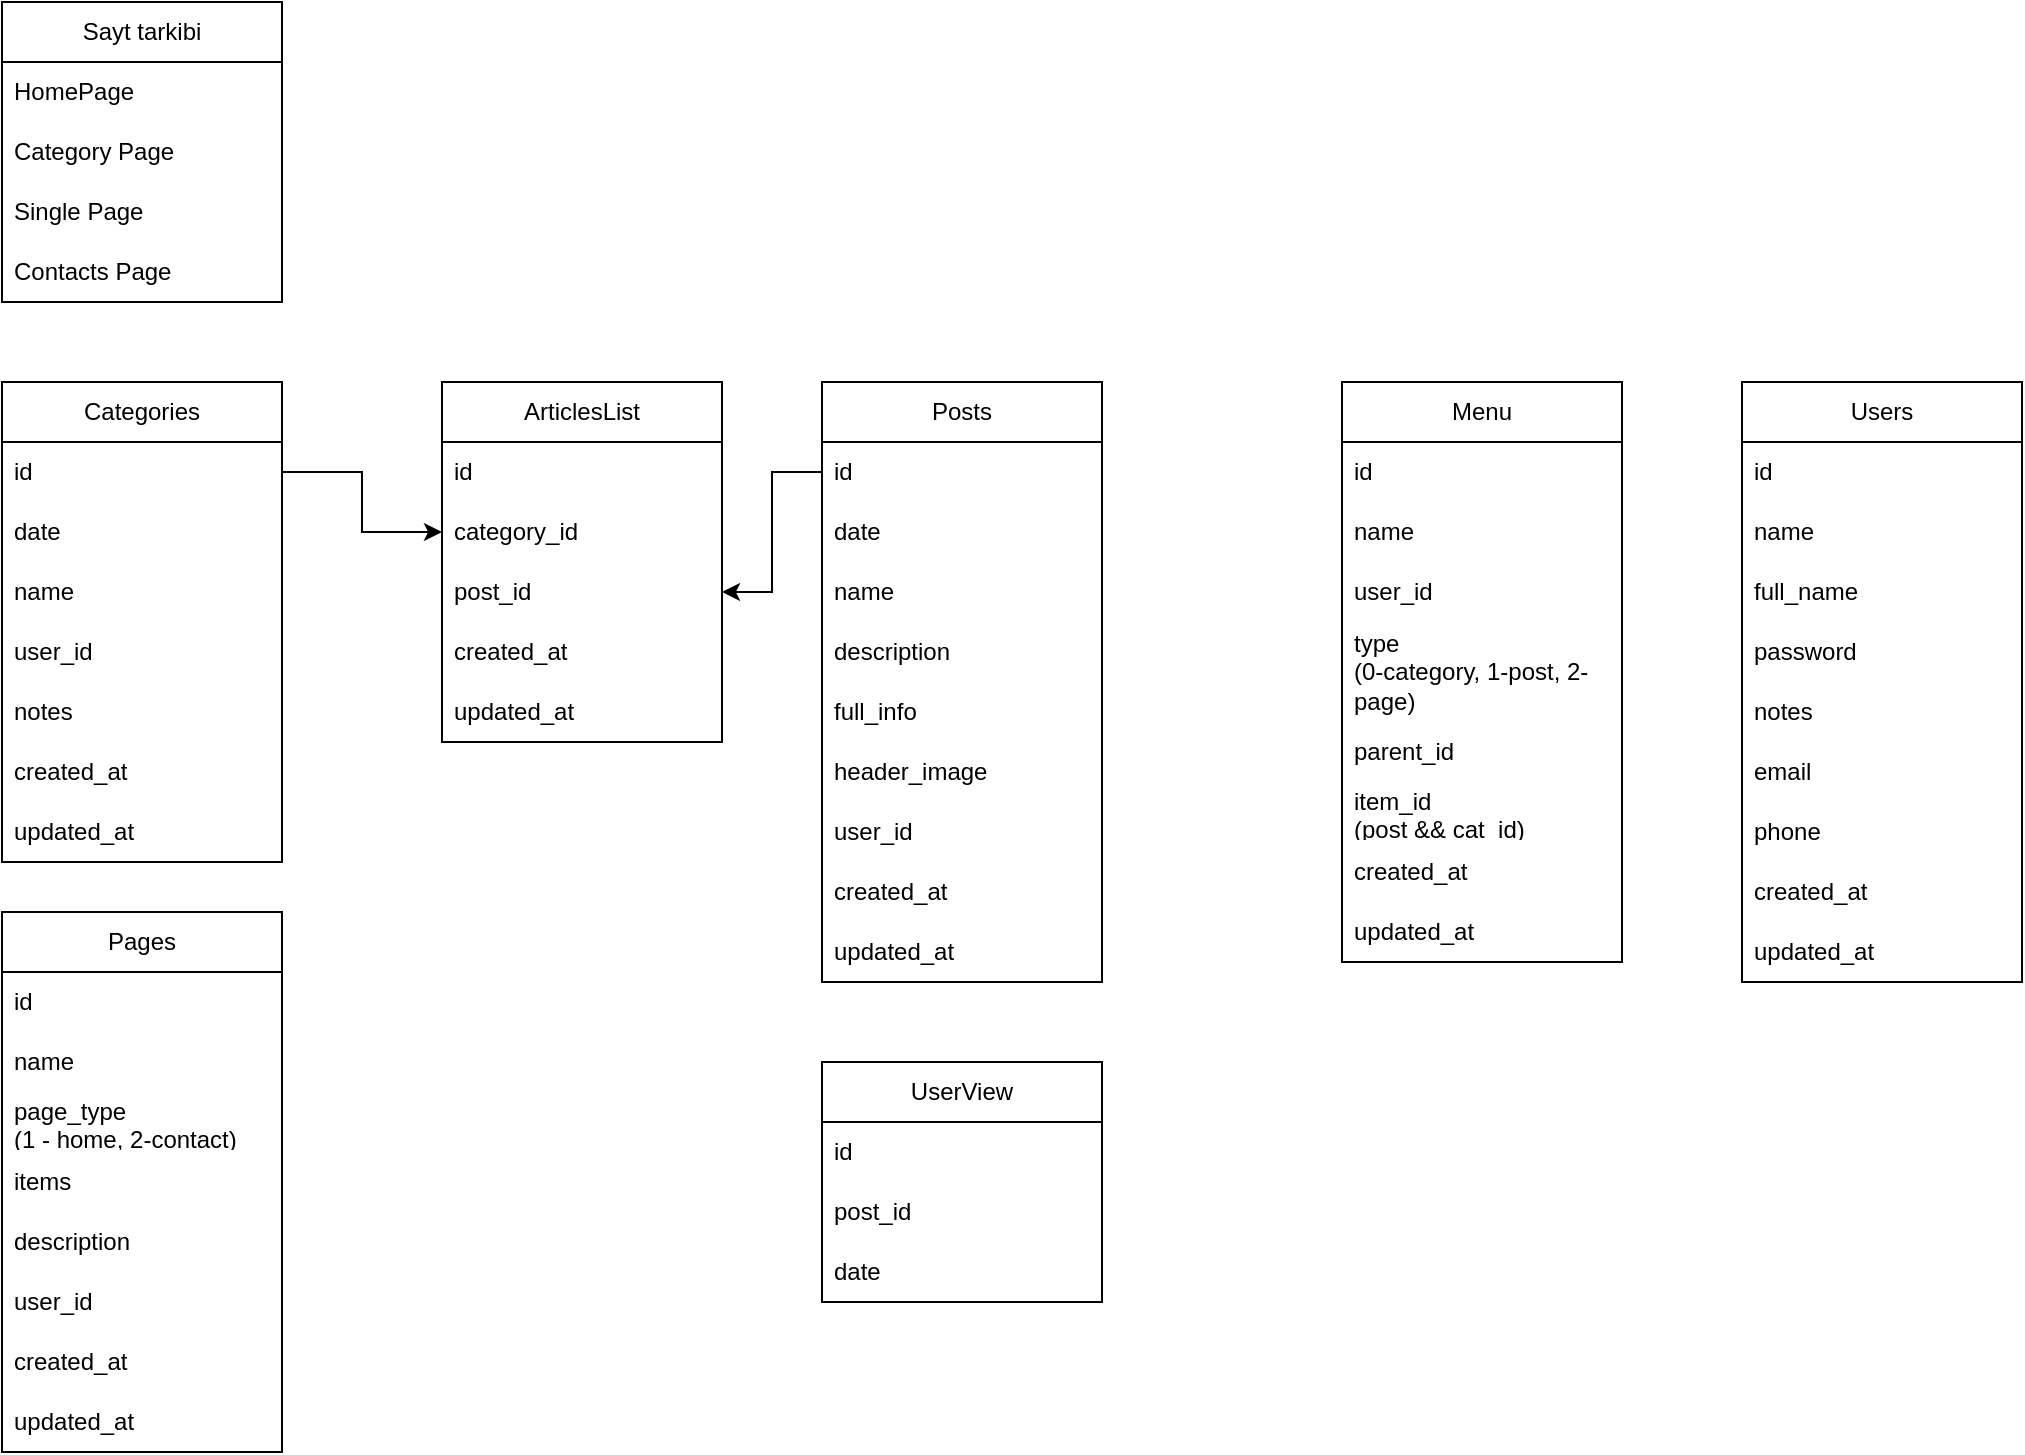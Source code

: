 <mxfile version="21.1.2" type="device" pages="2">
  <diagram id="MZwdyoXTcrV4dzkfaviH" name="Blog">
    <mxGraphModel dx="1418" dy="820" grid="1" gridSize="10" guides="1" tooltips="1" connect="1" arrows="1" fold="1" page="1" pageScale="1" pageWidth="1169" pageHeight="827" math="0" shadow="0">
      <root>
        <mxCell id="0" />
        <mxCell id="1" parent="0" />
        <mxCell id="hRQifesY74czM6I9dY2I-1" value="Sayt tarkibi" style="swimlane;fontStyle=0;childLayout=stackLayout;horizontal=1;startSize=30;horizontalStack=0;resizeParent=1;resizeParentMax=0;resizeLast=0;collapsible=1;marginBottom=0;whiteSpace=wrap;html=1;" parent="1" vertex="1">
          <mxGeometry x="60" y="70" width="140" height="150" as="geometry" />
        </mxCell>
        <mxCell id="hRQifesY74czM6I9dY2I-2" value="HomePage" style="text;strokeColor=none;fillColor=none;align=left;verticalAlign=middle;spacingLeft=4;spacingRight=4;overflow=hidden;points=[[0,0.5],[1,0.5]];portConstraint=eastwest;rotatable=0;whiteSpace=wrap;html=1;" parent="hRQifesY74czM6I9dY2I-1" vertex="1">
          <mxGeometry y="30" width="140" height="30" as="geometry" />
        </mxCell>
        <mxCell id="hRQifesY74czM6I9dY2I-3" value="Category Page" style="text;strokeColor=none;fillColor=none;align=left;verticalAlign=middle;spacingLeft=4;spacingRight=4;overflow=hidden;points=[[0,0.5],[1,0.5]];portConstraint=eastwest;rotatable=0;whiteSpace=wrap;html=1;" parent="hRQifesY74czM6I9dY2I-1" vertex="1">
          <mxGeometry y="60" width="140" height="30" as="geometry" />
        </mxCell>
        <mxCell id="hRQifesY74czM6I9dY2I-4" value="Single Page" style="text;strokeColor=none;fillColor=none;align=left;verticalAlign=middle;spacingLeft=4;spacingRight=4;overflow=hidden;points=[[0,0.5],[1,0.5]];portConstraint=eastwest;rotatable=0;whiteSpace=wrap;html=1;" parent="hRQifesY74czM6I9dY2I-1" vertex="1">
          <mxGeometry y="90" width="140" height="30" as="geometry" />
        </mxCell>
        <mxCell id="hRQifesY74czM6I9dY2I-5" value="Contacts Page" style="text;strokeColor=none;fillColor=none;align=left;verticalAlign=middle;spacingLeft=4;spacingRight=4;overflow=hidden;points=[[0,0.5],[1,0.5]];portConstraint=eastwest;rotatable=0;whiteSpace=wrap;html=1;" parent="hRQifesY74czM6I9dY2I-1" vertex="1">
          <mxGeometry y="120" width="140" height="30" as="geometry" />
        </mxCell>
        <mxCell id="hRQifesY74czM6I9dY2I-7" value="Posts" style="swimlane;fontStyle=0;childLayout=stackLayout;horizontal=1;startSize=30;horizontalStack=0;resizeParent=1;resizeParentMax=0;resizeLast=0;collapsible=1;marginBottom=0;whiteSpace=wrap;html=1;" parent="1" vertex="1">
          <mxGeometry x="470" y="260" width="140" height="300" as="geometry" />
        </mxCell>
        <mxCell id="hRQifesY74czM6I9dY2I-8" value="id" style="text;strokeColor=none;fillColor=none;align=left;verticalAlign=middle;spacingLeft=4;spacingRight=4;overflow=hidden;points=[[0,0.5],[1,0.5]];portConstraint=eastwest;rotatable=0;whiteSpace=wrap;html=1;" parent="hRQifesY74czM6I9dY2I-7" vertex="1">
          <mxGeometry y="30" width="140" height="30" as="geometry" />
        </mxCell>
        <mxCell id="hRQifesY74czM6I9dY2I-67" value="date" style="text;strokeColor=none;fillColor=none;align=left;verticalAlign=middle;spacingLeft=4;spacingRight=4;overflow=hidden;points=[[0,0.5],[1,0.5]];portConstraint=eastwest;rotatable=0;whiteSpace=wrap;html=1;" parent="hRQifesY74czM6I9dY2I-7" vertex="1">
          <mxGeometry y="60" width="140" height="30" as="geometry" />
        </mxCell>
        <mxCell id="hRQifesY74czM6I9dY2I-9" value="name" style="text;strokeColor=none;fillColor=none;align=left;verticalAlign=middle;spacingLeft=4;spacingRight=4;overflow=hidden;points=[[0,0.5],[1,0.5]];portConstraint=eastwest;rotatable=0;whiteSpace=wrap;html=1;" parent="hRQifesY74czM6I9dY2I-7" vertex="1">
          <mxGeometry y="90" width="140" height="30" as="geometry" />
        </mxCell>
        <mxCell id="hRQifesY74czM6I9dY2I-10" value="description" style="text;strokeColor=none;fillColor=none;align=left;verticalAlign=middle;spacingLeft=4;spacingRight=4;overflow=hidden;points=[[0,0.5],[1,0.5]];portConstraint=eastwest;rotatable=0;whiteSpace=wrap;html=1;" parent="hRQifesY74czM6I9dY2I-7" vertex="1">
          <mxGeometry y="120" width="140" height="30" as="geometry" />
        </mxCell>
        <mxCell id="hRQifesY74czM6I9dY2I-27" value="full_info" style="text;strokeColor=none;fillColor=none;align=left;verticalAlign=middle;spacingLeft=4;spacingRight=4;overflow=hidden;points=[[0,0.5],[1,0.5]];portConstraint=eastwest;rotatable=0;whiteSpace=wrap;html=1;" parent="hRQifesY74czM6I9dY2I-7" vertex="1">
          <mxGeometry y="150" width="140" height="30" as="geometry" />
        </mxCell>
        <mxCell id="hRQifesY74czM6I9dY2I-28" value="header_image" style="text;strokeColor=none;fillColor=none;align=left;verticalAlign=middle;spacingLeft=4;spacingRight=4;overflow=hidden;points=[[0,0.5],[1,0.5]];portConstraint=eastwest;rotatable=0;whiteSpace=wrap;html=1;" parent="hRQifesY74czM6I9dY2I-7" vertex="1">
          <mxGeometry y="180" width="140" height="30" as="geometry" />
        </mxCell>
        <mxCell id="hRQifesY74czM6I9dY2I-31" value="user_id" style="text;strokeColor=none;fillColor=none;align=left;verticalAlign=middle;spacingLeft=4;spacingRight=4;overflow=hidden;points=[[0,0.5],[1,0.5]];portConstraint=eastwest;rotatable=0;whiteSpace=wrap;html=1;" parent="hRQifesY74czM6I9dY2I-7" vertex="1">
          <mxGeometry y="210" width="140" height="30" as="geometry" />
        </mxCell>
        <mxCell id="hRQifesY74czM6I9dY2I-29" value="created_at" style="text;strokeColor=none;fillColor=none;align=left;verticalAlign=middle;spacingLeft=4;spacingRight=4;overflow=hidden;points=[[0,0.5],[1,0.5]];portConstraint=eastwest;rotatable=0;whiteSpace=wrap;html=1;" parent="hRQifesY74czM6I9dY2I-7" vertex="1">
          <mxGeometry y="240" width="140" height="30" as="geometry" />
        </mxCell>
        <mxCell id="hRQifesY74czM6I9dY2I-30" value="updated_at" style="text;strokeColor=none;fillColor=none;align=left;verticalAlign=middle;spacingLeft=4;spacingRight=4;overflow=hidden;points=[[0,0.5],[1,0.5]];portConstraint=eastwest;rotatable=0;whiteSpace=wrap;html=1;" parent="hRQifesY74czM6I9dY2I-7" vertex="1">
          <mxGeometry y="270" width="140" height="30" as="geometry" />
        </mxCell>
        <mxCell id="hRQifesY74czM6I9dY2I-11" value="Categories" style="swimlane;fontStyle=0;childLayout=stackLayout;horizontal=1;startSize=30;horizontalStack=0;resizeParent=1;resizeParentMax=0;resizeLast=0;collapsible=1;marginBottom=0;whiteSpace=wrap;html=1;" parent="1" vertex="1">
          <mxGeometry x="60" y="260" width="140" height="240" as="geometry" />
        </mxCell>
        <mxCell id="hRQifesY74czM6I9dY2I-12" value="id" style="text;strokeColor=none;fillColor=none;align=left;verticalAlign=middle;spacingLeft=4;spacingRight=4;overflow=hidden;points=[[0,0.5],[1,0.5]];portConstraint=eastwest;rotatable=0;whiteSpace=wrap;html=1;" parent="hRQifesY74czM6I9dY2I-11" vertex="1">
          <mxGeometry y="30" width="140" height="30" as="geometry" />
        </mxCell>
        <mxCell id="hRQifesY74czM6I9dY2I-13" value="date" style="text;strokeColor=none;fillColor=none;align=left;verticalAlign=middle;spacingLeft=4;spacingRight=4;overflow=hidden;points=[[0,0.5],[1,0.5]];portConstraint=eastwest;rotatable=0;whiteSpace=wrap;html=1;" parent="hRQifesY74czM6I9dY2I-11" vertex="1">
          <mxGeometry y="60" width="140" height="30" as="geometry" />
        </mxCell>
        <mxCell id="hRQifesY74czM6I9dY2I-25" value="name" style="text;strokeColor=none;fillColor=none;align=left;verticalAlign=middle;spacingLeft=4;spacingRight=4;overflow=hidden;points=[[0,0.5],[1,0.5]];portConstraint=eastwest;rotatable=0;whiteSpace=wrap;html=1;" parent="hRQifesY74czM6I9dY2I-11" vertex="1">
          <mxGeometry y="90" width="140" height="30" as="geometry" />
        </mxCell>
        <mxCell id="hRQifesY74czM6I9dY2I-32" value="user_id" style="text;strokeColor=none;fillColor=none;align=left;verticalAlign=middle;spacingLeft=4;spacingRight=4;overflow=hidden;points=[[0,0.5],[1,0.5]];portConstraint=eastwest;rotatable=0;whiteSpace=wrap;html=1;" parent="hRQifesY74czM6I9dY2I-11" vertex="1">
          <mxGeometry y="120" width="140" height="30" as="geometry" />
        </mxCell>
        <mxCell id="hRQifesY74czM6I9dY2I-26" value="notes" style="text;strokeColor=none;fillColor=none;align=left;verticalAlign=middle;spacingLeft=4;spacingRight=4;overflow=hidden;points=[[0,0.5],[1,0.5]];portConstraint=eastwest;rotatable=0;whiteSpace=wrap;html=1;" parent="hRQifesY74czM6I9dY2I-11" vertex="1">
          <mxGeometry y="150" width="140" height="30" as="geometry" />
        </mxCell>
        <mxCell id="hRQifesY74czM6I9dY2I-23" value="created_at" style="text;strokeColor=none;fillColor=none;align=left;verticalAlign=middle;spacingLeft=4;spacingRight=4;overflow=hidden;points=[[0,0.5],[1,0.5]];portConstraint=eastwest;rotatable=0;whiteSpace=wrap;html=1;" parent="hRQifesY74czM6I9dY2I-11" vertex="1">
          <mxGeometry y="180" width="140" height="30" as="geometry" />
        </mxCell>
        <mxCell id="hRQifesY74czM6I9dY2I-24" value="updated_at" style="text;strokeColor=none;fillColor=none;align=left;verticalAlign=middle;spacingLeft=4;spacingRight=4;overflow=hidden;points=[[0,0.5],[1,0.5]];portConstraint=eastwest;rotatable=0;whiteSpace=wrap;html=1;" parent="hRQifesY74czM6I9dY2I-11" vertex="1">
          <mxGeometry y="210" width="140" height="30" as="geometry" />
        </mxCell>
        <mxCell id="hRQifesY74czM6I9dY2I-15" value="Users" style="swimlane;fontStyle=0;childLayout=stackLayout;horizontal=1;startSize=30;horizontalStack=0;resizeParent=1;resizeParentMax=0;resizeLast=0;collapsible=1;marginBottom=0;whiteSpace=wrap;html=1;" parent="1" vertex="1">
          <mxGeometry x="930" y="260" width="140" height="300" as="geometry" />
        </mxCell>
        <mxCell id="hRQifesY74czM6I9dY2I-16" value="id" style="text;strokeColor=none;fillColor=none;align=left;verticalAlign=middle;spacingLeft=4;spacingRight=4;overflow=hidden;points=[[0,0.5],[1,0.5]];portConstraint=eastwest;rotatable=0;whiteSpace=wrap;html=1;" parent="hRQifesY74czM6I9dY2I-15" vertex="1">
          <mxGeometry y="30" width="140" height="30" as="geometry" />
        </mxCell>
        <mxCell id="hRQifesY74czM6I9dY2I-17" value="name" style="text;strokeColor=none;fillColor=none;align=left;verticalAlign=middle;spacingLeft=4;spacingRight=4;overflow=hidden;points=[[0,0.5],[1,0.5]];portConstraint=eastwest;rotatable=0;whiteSpace=wrap;html=1;" parent="hRQifesY74czM6I9dY2I-15" vertex="1">
          <mxGeometry y="60" width="140" height="30" as="geometry" />
        </mxCell>
        <mxCell id="hRQifesY74czM6I9dY2I-18" value="full_name" style="text;strokeColor=none;fillColor=none;align=left;verticalAlign=middle;spacingLeft=4;spacingRight=4;overflow=hidden;points=[[0,0.5],[1,0.5]];portConstraint=eastwest;rotatable=0;whiteSpace=wrap;html=1;" parent="hRQifesY74czM6I9dY2I-15" vertex="1">
          <mxGeometry y="90" width="140" height="30" as="geometry" />
        </mxCell>
        <mxCell id="hRQifesY74czM6I9dY2I-47" value="password" style="text;strokeColor=none;fillColor=none;align=left;verticalAlign=middle;spacingLeft=4;spacingRight=4;overflow=hidden;points=[[0,0.5],[1,0.5]];portConstraint=eastwest;rotatable=0;whiteSpace=wrap;html=1;" parent="hRQifesY74czM6I9dY2I-15" vertex="1">
          <mxGeometry y="120" width="140" height="30" as="geometry" />
        </mxCell>
        <mxCell id="hRQifesY74czM6I9dY2I-48" value="notes" style="text;strokeColor=none;fillColor=none;align=left;verticalAlign=middle;spacingLeft=4;spacingRight=4;overflow=hidden;points=[[0,0.5],[1,0.5]];portConstraint=eastwest;rotatable=0;whiteSpace=wrap;html=1;" parent="hRQifesY74czM6I9dY2I-15" vertex="1">
          <mxGeometry y="150" width="140" height="30" as="geometry" />
        </mxCell>
        <mxCell id="hRQifesY74czM6I9dY2I-49" value="email" style="text;strokeColor=none;fillColor=none;align=left;verticalAlign=middle;spacingLeft=4;spacingRight=4;overflow=hidden;points=[[0,0.5],[1,0.5]];portConstraint=eastwest;rotatable=0;whiteSpace=wrap;html=1;" parent="hRQifesY74czM6I9dY2I-15" vertex="1">
          <mxGeometry y="180" width="140" height="30" as="geometry" />
        </mxCell>
        <mxCell id="hRQifesY74czM6I9dY2I-50" value="phone" style="text;strokeColor=none;fillColor=none;align=left;verticalAlign=middle;spacingLeft=4;spacingRight=4;overflow=hidden;points=[[0,0.5],[1,0.5]];portConstraint=eastwest;rotatable=0;whiteSpace=wrap;html=1;" parent="hRQifesY74czM6I9dY2I-15" vertex="1">
          <mxGeometry y="210" width="140" height="30" as="geometry" />
        </mxCell>
        <mxCell id="hRQifesY74czM6I9dY2I-51" value="created_at" style="text;strokeColor=none;fillColor=none;align=left;verticalAlign=middle;spacingLeft=4;spacingRight=4;overflow=hidden;points=[[0,0.5],[1,0.5]];portConstraint=eastwest;rotatable=0;whiteSpace=wrap;html=1;" parent="hRQifesY74czM6I9dY2I-15" vertex="1">
          <mxGeometry y="240" width="140" height="30" as="geometry" />
        </mxCell>
        <mxCell id="hRQifesY74czM6I9dY2I-52" value="updated_at" style="text;strokeColor=none;fillColor=none;align=left;verticalAlign=middle;spacingLeft=4;spacingRight=4;overflow=hidden;points=[[0,0.5],[1,0.5]];portConstraint=eastwest;rotatable=0;whiteSpace=wrap;html=1;" parent="hRQifesY74czM6I9dY2I-15" vertex="1">
          <mxGeometry y="270" width="140" height="30" as="geometry" />
        </mxCell>
        <mxCell id="hRQifesY74czM6I9dY2I-19" value="Pages" style="swimlane;fontStyle=0;childLayout=stackLayout;horizontal=1;startSize=30;horizontalStack=0;resizeParent=1;resizeParentMax=0;resizeLast=0;collapsible=1;marginBottom=0;whiteSpace=wrap;html=1;" parent="1" vertex="1">
          <mxGeometry x="60" y="525" width="140" height="270" as="geometry" />
        </mxCell>
        <mxCell id="hRQifesY74czM6I9dY2I-20" value="id" style="text;strokeColor=none;fillColor=none;align=left;verticalAlign=middle;spacingLeft=4;spacingRight=4;overflow=hidden;points=[[0,0.5],[1,0.5]];portConstraint=eastwest;rotatable=0;whiteSpace=wrap;html=1;" parent="hRQifesY74czM6I9dY2I-19" vertex="1">
          <mxGeometry y="30" width="140" height="30" as="geometry" />
        </mxCell>
        <mxCell id="hRQifesY74czM6I9dY2I-21" value="name" style="text;strokeColor=none;fillColor=none;align=left;verticalAlign=middle;spacingLeft=4;spacingRight=4;overflow=hidden;points=[[0,0.5],[1,0.5]];portConstraint=eastwest;rotatable=0;whiteSpace=wrap;html=1;" parent="hRQifesY74czM6I9dY2I-19" vertex="1">
          <mxGeometry y="60" width="140" height="30" as="geometry" />
        </mxCell>
        <mxCell id="hRQifesY74czM6I9dY2I-44" value="page_type &lt;br&gt;(1 - home, 2-contact)" style="text;strokeColor=none;fillColor=none;align=left;verticalAlign=middle;spacingLeft=4;spacingRight=4;overflow=hidden;points=[[0,0.5],[1,0.5]];portConstraint=eastwest;rotatable=0;whiteSpace=wrap;html=1;" parent="hRQifesY74czM6I9dY2I-19" vertex="1">
          <mxGeometry y="90" width="140" height="30" as="geometry" />
        </mxCell>
        <mxCell id="hRQifesY74czM6I9dY2I-46" value="items" style="text;strokeColor=none;fillColor=none;align=left;verticalAlign=middle;spacingLeft=4;spacingRight=4;overflow=hidden;points=[[0,0.5],[1,0.5]];portConstraint=eastwest;rotatable=0;whiteSpace=wrap;html=1;" parent="hRQifesY74czM6I9dY2I-19" vertex="1">
          <mxGeometry y="120" width="140" height="30" as="geometry" />
        </mxCell>
        <mxCell id="hRQifesY74czM6I9dY2I-45" value="description" style="text;strokeColor=none;fillColor=none;align=left;verticalAlign=middle;spacingLeft=4;spacingRight=4;overflow=hidden;points=[[0,0.5],[1,0.5]];portConstraint=eastwest;rotatable=0;whiteSpace=wrap;html=1;" parent="hRQifesY74czM6I9dY2I-19" vertex="1">
          <mxGeometry y="150" width="140" height="30" as="geometry" />
        </mxCell>
        <mxCell id="hRQifesY74czM6I9dY2I-22" value="user_id" style="text;strokeColor=none;fillColor=none;align=left;verticalAlign=middle;spacingLeft=4;spacingRight=4;overflow=hidden;points=[[0,0.5],[1,0.5]];portConstraint=eastwest;rotatable=0;whiteSpace=wrap;html=1;" parent="hRQifesY74czM6I9dY2I-19" vertex="1">
          <mxGeometry y="180" width="140" height="30" as="geometry" />
        </mxCell>
        <mxCell id="hRQifesY74czM6I9dY2I-42" value="created_at" style="text;strokeColor=none;fillColor=none;align=left;verticalAlign=middle;spacingLeft=4;spacingRight=4;overflow=hidden;points=[[0,0.5],[1,0.5]];portConstraint=eastwest;rotatable=0;whiteSpace=wrap;html=1;" parent="hRQifesY74czM6I9dY2I-19" vertex="1">
          <mxGeometry y="210" width="140" height="30" as="geometry" />
        </mxCell>
        <mxCell id="hRQifesY74czM6I9dY2I-43" value="updated_at" style="text;strokeColor=none;fillColor=none;align=left;verticalAlign=middle;spacingLeft=4;spacingRight=4;overflow=hidden;points=[[0,0.5],[1,0.5]];portConstraint=eastwest;rotatable=0;whiteSpace=wrap;html=1;" parent="hRQifesY74czM6I9dY2I-19" vertex="1">
          <mxGeometry y="240" width="140" height="30" as="geometry" />
        </mxCell>
        <mxCell id="hRQifesY74czM6I9dY2I-33" value="ArticlesList" style="swimlane;fontStyle=0;childLayout=stackLayout;horizontal=1;startSize=30;horizontalStack=0;resizeParent=1;resizeParentMax=0;resizeLast=0;collapsible=1;marginBottom=0;whiteSpace=wrap;html=1;" parent="1" vertex="1">
          <mxGeometry x="280" y="260" width="140" height="180" as="geometry" />
        </mxCell>
        <mxCell id="hRQifesY74czM6I9dY2I-34" value="id" style="text;strokeColor=none;fillColor=none;align=left;verticalAlign=middle;spacingLeft=4;spacingRight=4;overflow=hidden;points=[[0,0.5],[1,0.5]];portConstraint=eastwest;rotatable=0;whiteSpace=wrap;html=1;" parent="hRQifesY74czM6I9dY2I-33" vertex="1">
          <mxGeometry y="30" width="140" height="30" as="geometry" />
        </mxCell>
        <mxCell id="hRQifesY74czM6I9dY2I-35" value="category_id" style="text;strokeColor=none;fillColor=none;align=left;verticalAlign=middle;spacingLeft=4;spacingRight=4;overflow=hidden;points=[[0,0.5],[1,0.5]];portConstraint=eastwest;rotatable=0;whiteSpace=wrap;html=1;" parent="hRQifesY74czM6I9dY2I-33" vertex="1">
          <mxGeometry y="60" width="140" height="30" as="geometry" />
        </mxCell>
        <mxCell id="hRQifesY74czM6I9dY2I-36" value="post_id" style="text;strokeColor=none;fillColor=none;align=left;verticalAlign=middle;spacingLeft=4;spacingRight=4;overflow=hidden;points=[[0,0.5],[1,0.5]];portConstraint=eastwest;rotatable=0;whiteSpace=wrap;html=1;" parent="hRQifesY74czM6I9dY2I-33" vertex="1">
          <mxGeometry y="90" width="140" height="30" as="geometry" />
        </mxCell>
        <mxCell id="hRQifesY74czM6I9dY2I-38" value="created_at" style="text;strokeColor=none;fillColor=none;align=left;verticalAlign=middle;spacingLeft=4;spacingRight=4;overflow=hidden;points=[[0,0.5],[1,0.5]];portConstraint=eastwest;rotatable=0;whiteSpace=wrap;html=1;" parent="hRQifesY74czM6I9dY2I-33" vertex="1">
          <mxGeometry y="120" width="140" height="30" as="geometry" />
        </mxCell>
        <mxCell id="hRQifesY74czM6I9dY2I-39" value="updated_at" style="text;strokeColor=none;fillColor=none;align=left;verticalAlign=middle;spacingLeft=4;spacingRight=4;overflow=hidden;points=[[0,0.5],[1,0.5]];portConstraint=eastwest;rotatable=0;whiteSpace=wrap;html=1;" parent="hRQifesY74czM6I9dY2I-33" vertex="1">
          <mxGeometry y="150" width="140" height="30" as="geometry" />
        </mxCell>
        <mxCell id="hRQifesY74czM6I9dY2I-40" value="" style="edgeStyle=orthogonalEdgeStyle;rounded=0;orthogonalLoop=1;jettySize=auto;html=1;" parent="1" source="hRQifesY74czM6I9dY2I-12" target="hRQifesY74czM6I9dY2I-35" edge="1">
          <mxGeometry relative="1" as="geometry" />
        </mxCell>
        <mxCell id="hRQifesY74czM6I9dY2I-41" value="" style="edgeStyle=orthogonalEdgeStyle;rounded=0;orthogonalLoop=1;jettySize=auto;html=1;entryX=1;entryY=0.5;entryDx=0;entryDy=0;" parent="1" source="hRQifesY74czM6I9dY2I-8" target="hRQifesY74czM6I9dY2I-36" edge="1">
          <mxGeometry relative="1" as="geometry" />
        </mxCell>
        <mxCell id="hRQifesY74czM6I9dY2I-53" value="Menu" style="swimlane;fontStyle=0;childLayout=stackLayout;horizontal=1;startSize=30;horizontalStack=0;resizeParent=1;resizeParentMax=0;resizeLast=0;collapsible=1;marginBottom=0;whiteSpace=wrap;html=1;" parent="1" vertex="1">
          <mxGeometry x="730" y="260" width="140" height="290" as="geometry" />
        </mxCell>
        <mxCell id="hRQifesY74czM6I9dY2I-54" value="id" style="text;strokeColor=none;fillColor=none;align=left;verticalAlign=middle;spacingLeft=4;spacingRight=4;overflow=hidden;points=[[0,0.5],[1,0.5]];portConstraint=eastwest;rotatable=0;whiteSpace=wrap;html=1;" parent="hRQifesY74czM6I9dY2I-53" vertex="1">
          <mxGeometry y="30" width="140" height="30" as="geometry" />
        </mxCell>
        <mxCell id="hRQifesY74czM6I9dY2I-55" value="name" style="text;strokeColor=none;fillColor=none;align=left;verticalAlign=middle;spacingLeft=4;spacingRight=4;overflow=hidden;points=[[0,0.5],[1,0.5]];portConstraint=eastwest;rotatable=0;whiteSpace=wrap;html=1;" parent="hRQifesY74czM6I9dY2I-53" vertex="1">
          <mxGeometry y="60" width="140" height="30" as="geometry" />
        </mxCell>
        <mxCell id="hRQifesY74czM6I9dY2I-56" value="user_id" style="text;strokeColor=none;fillColor=none;align=left;verticalAlign=middle;spacingLeft=4;spacingRight=4;overflow=hidden;points=[[0,0.5],[1,0.5]];portConstraint=eastwest;rotatable=0;whiteSpace=wrap;html=1;" parent="hRQifesY74czM6I9dY2I-53" vertex="1">
          <mxGeometry y="90" width="140" height="30" as="geometry" />
        </mxCell>
        <mxCell id="hRQifesY74czM6I9dY2I-57" value="type&lt;br&gt;(0-category, 1-post, 2-page)" style="text;strokeColor=none;fillColor=none;align=left;verticalAlign=middle;spacingLeft=4;spacingRight=4;overflow=hidden;points=[[0,0.5],[1,0.5]];portConstraint=eastwest;rotatable=0;whiteSpace=wrap;html=1;" parent="hRQifesY74czM6I9dY2I-53" vertex="1">
          <mxGeometry y="120" width="140" height="50" as="geometry" />
        </mxCell>
        <mxCell id="hRQifesY74czM6I9dY2I-58" value="parent_id" style="text;strokeColor=none;fillColor=none;align=left;verticalAlign=middle;spacingLeft=4;spacingRight=4;overflow=hidden;points=[[0,0.5],[1,0.5]];portConstraint=eastwest;rotatable=0;whiteSpace=wrap;html=1;" parent="hRQifesY74czM6I9dY2I-53" vertex="1">
          <mxGeometry y="170" width="140" height="30" as="geometry" />
        </mxCell>
        <mxCell id="hRQifesY74czM6I9dY2I-61" value="item_id&lt;br&gt;(post &amp;amp;&amp;amp; cat_id)" style="text;strokeColor=none;fillColor=none;align=left;verticalAlign=middle;spacingLeft=4;spacingRight=4;overflow=hidden;points=[[0,0.5],[1,0.5]];portConstraint=eastwest;rotatable=0;whiteSpace=wrap;html=1;" parent="hRQifesY74czM6I9dY2I-53" vertex="1">
          <mxGeometry y="200" width="140" height="30" as="geometry" />
        </mxCell>
        <mxCell id="hRQifesY74czM6I9dY2I-60" value="created_at" style="text;strokeColor=none;fillColor=none;align=left;verticalAlign=middle;spacingLeft=4;spacingRight=4;overflow=hidden;points=[[0,0.5],[1,0.5]];portConstraint=eastwest;rotatable=0;whiteSpace=wrap;html=1;" parent="hRQifesY74czM6I9dY2I-53" vertex="1">
          <mxGeometry y="230" width="140" height="30" as="geometry" />
        </mxCell>
        <mxCell id="hRQifesY74czM6I9dY2I-59" value="updated_at" style="text;strokeColor=none;fillColor=none;align=left;verticalAlign=middle;spacingLeft=4;spacingRight=4;overflow=hidden;points=[[0,0.5],[1,0.5]];portConstraint=eastwest;rotatable=0;whiteSpace=wrap;html=1;" parent="hRQifesY74czM6I9dY2I-53" vertex="1">
          <mxGeometry y="260" width="140" height="30" as="geometry" />
        </mxCell>
        <mxCell id="hRQifesY74czM6I9dY2I-62" value="UserView" style="swimlane;fontStyle=0;childLayout=stackLayout;horizontal=1;startSize=30;horizontalStack=0;resizeParent=1;resizeParentMax=0;resizeLast=0;collapsible=1;marginBottom=0;whiteSpace=wrap;html=1;" parent="1" vertex="1">
          <mxGeometry x="470" y="600" width="140" height="120" as="geometry" />
        </mxCell>
        <mxCell id="hRQifesY74czM6I9dY2I-63" value="id" style="text;strokeColor=none;fillColor=none;align=left;verticalAlign=middle;spacingLeft=4;spacingRight=4;overflow=hidden;points=[[0,0.5],[1,0.5]];portConstraint=eastwest;rotatable=0;whiteSpace=wrap;html=1;" parent="hRQifesY74czM6I9dY2I-62" vertex="1">
          <mxGeometry y="30" width="140" height="30" as="geometry" />
        </mxCell>
        <mxCell id="hRQifesY74czM6I9dY2I-64" value="post_id" style="text;strokeColor=none;fillColor=none;align=left;verticalAlign=middle;spacingLeft=4;spacingRight=4;overflow=hidden;points=[[0,0.5],[1,0.5]];portConstraint=eastwest;rotatable=0;whiteSpace=wrap;html=1;" parent="hRQifesY74czM6I9dY2I-62" vertex="1">
          <mxGeometry y="60" width="140" height="30" as="geometry" />
        </mxCell>
        <mxCell id="hRQifesY74czM6I9dY2I-66" value="date" style="text;strokeColor=none;fillColor=none;align=left;verticalAlign=middle;spacingLeft=4;spacingRight=4;overflow=hidden;points=[[0,0.5],[1,0.5]];portConstraint=eastwest;rotatable=0;whiteSpace=wrap;html=1;" parent="hRQifesY74czM6I9dY2I-62" vertex="1">
          <mxGeometry y="90" width="140" height="30" as="geometry" />
        </mxCell>
      </root>
    </mxGraphModel>
  </diagram>
  <diagram id="5-TfiX0l5HURISofFS_e" name="UEcosystem">
    <mxGraphModel dx="1454" dy="886" grid="1" gridSize="10" guides="1" tooltips="1" connect="1" arrows="1" fold="1" page="1" pageScale="1" pageWidth="1169" pageHeight="827" math="0" shadow="0">
      <root>
        <mxCell id="0" />
        <mxCell id="1" parent="0" />
        <mxCell id="FMMD9Uyz8qjtZqT7kN0l-1" value="Sayt tarkibi" style="swimlane;fontStyle=0;childLayout=stackLayout;horizontal=1;startSize=30;horizontalStack=0;resizeParent=1;resizeParentMax=0;resizeLast=0;collapsible=1;marginBottom=0;whiteSpace=wrap;html=1;" parent="1" vertex="1">
          <mxGeometry x="50" y="30" width="140" height="360" as="geometry" />
        </mxCell>
        <mxCell id="FMMD9Uyz8qjtZqT7kN0l-2" value="HomePage" style="text;strokeColor=none;fillColor=none;align=left;verticalAlign=middle;spacingLeft=4;spacingRight=4;overflow=hidden;points=[[0,0.5],[1,0.5]];portConstraint=eastwest;rotatable=0;whiteSpace=wrap;html=1;" parent="FMMD9Uyz8qjtZqT7kN0l-1" vertex="1">
          <mxGeometry y="30" width="140" height="30" as="geometry" />
        </mxCell>
        <mxCell id="FMMD9Uyz8qjtZqT7kN0l-3" value="Category Page" style="text;strokeColor=none;fillColor=none;align=left;verticalAlign=middle;spacingLeft=4;spacingRight=4;overflow=hidden;points=[[0,0.5],[1,0.5]];portConstraint=eastwest;rotatable=0;whiteSpace=wrap;html=1;" parent="FMMD9Uyz8qjtZqT7kN0l-1" vertex="1">
          <mxGeometry y="60" width="140" height="30" as="geometry" />
        </mxCell>
        <mxCell id="FMMD9Uyz8qjtZqT7kN0l-4" value="Single Page" style="text;strokeColor=none;fillColor=none;align=left;verticalAlign=middle;spacingLeft=4;spacingRight=4;overflow=hidden;points=[[0,0.5],[1,0.5]];portConstraint=eastwest;rotatable=0;whiteSpace=wrap;html=1;" parent="FMMD9Uyz8qjtZqT7kN0l-1" vertex="1">
          <mxGeometry y="90" width="140" height="30" as="geometry" />
        </mxCell>
        <mxCell id="FMMD9Uyz8qjtZqT7kN0l-5" value="Vacancy List Page" style="text;strokeColor=none;fillColor=none;align=left;verticalAlign=middle;spacingLeft=4;spacingRight=4;overflow=hidden;points=[[0,0.5],[1,0.5]];portConstraint=eastwest;rotatable=0;whiteSpace=wrap;html=1;" parent="FMMD9Uyz8qjtZqT7kN0l-1" vertex="1">
          <mxGeometry y="120" width="140" height="30" as="geometry" />
        </mxCell>
        <mxCell id="FMMD9Uyz8qjtZqT7kN0l-64" value="Single Vacancy Page" style="text;strokeColor=none;fillColor=none;align=left;verticalAlign=middle;spacingLeft=4;spacingRight=4;overflow=hidden;points=[[0,0.5],[1,0.5]];portConstraint=eastwest;rotatable=0;whiteSpace=wrap;html=1;" parent="FMMD9Uyz8qjtZqT7kN0l-1" vertex="1">
          <mxGeometry y="150" width="140" height="30" as="geometry" />
        </mxCell>
        <mxCell id="FMMD9Uyz8qjtZqT7kN0l-65" value="Library Books page" style="text;strokeColor=none;fillColor=none;align=left;verticalAlign=middle;spacingLeft=4;spacingRight=4;overflow=hidden;points=[[0,0.5],[1,0.5]];portConstraint=eastwest;rotatable=0;whiteSpace=wrap;html=1;" parent="FMMD9Uyz8qjtZqT7kN0l-1" vertex="1">
          <mxGeometry y="180" width="140" height="30" as="geometry" />
        </mxCell>
        <mxCell id="FMMD9Uyz8qjtZqT7kN0l-67" value="Single Book page" style="text;strokeColor=none;fillColor=none;align=left;verticalAlign=middle;spacingLeft=4;spacingRight=4;overflow=hidden;points=[[0,0.5],[1,0.5]];portConstraint=eastwest;rotatable=0;whiteSpace=wrap;html=1;" parent="FMMD9Uyz8qjtZqT7kN0l-1" vertex="1">
          <mxGeometry y="210" width="140" height="30" as="geometry" />
        </mxCell>
        <mxCell id="FMMD9Uyz8qjtZqT7kN0l-68" value="Personals Page" style="text;strokeColor=none;fillColor=none;align=left;verticalAlign=middle;spacingLeft=4;spacingRight=4;overflow=hidden;points=[[0,0.5],[1,0.5]];portConstraint=eastwest;rotatable=0;whiteSpace=wrap;html=1;" parent="FMMD9Uyz8qjtZqT7kN0l-1" vertex="1">
          <mxGeometry y="240" width="140" height="30" as="geometry" />
        </mxCell>
        <mxCell id="FMMD9Uyz8qjtZqT7kN0l-69" value="Personals List Page" style="text;align=left;verticalAlign=middle;spacingLeft=4;spacingRight=4;overflow=hidden;points=[[0,0.5],[1,0.5]];portConstraint=eastwest;rotatable=0;whiteSpace=wrap;html=1;fillColor=#f8cecc;strokeColor=#b85450;" parent="FMMD9Uyz8qjtZqT7kN0l-1" vertex="1">
          <mxGeometry y="270" width="140" height="30" as="geometry" />
        </mxCell>
        <mxCell id="FMMD9Uyz8qjtZqT7kN0l-70" value="Department Page" style="text;align=left;verticalAlign=middle;spacingLeft=4;spacingRight=4;overflow=hidden;points=[[0,0.5],[1,0.5]];portConstraint=eastwest;rotatable=0;whiteSpace=wrap;html=1;fillColor=#f8cecc;strokeColor=#b85450;" parent="FMMD9Uyz8qjtZqT7kN0l-1" vertex="1">
          <mxGeometry y="300" width="140" height="30" as="geometry" />
        </mxCell>
        <mxCell id="DZR1dpTZWSpt8l7oyccc-1" value="Contacts Page" style="text;strokeColor=none;fillColor=none;align=left;verticalAlign=middle;spacingLeft=4;spacingRight=4;overflow=hidden;points=[[0,0.5],[1,0.5]];portConstraint=eastwest;rotatable=0;whiteSpace=wrap;html=1;" parent="FMMD9Uyz8qjtZqT7kN0l-1" vertex="1">
          <mxGeometry y="330" width="140" height="30" as="geometry" />
        </mxCell>
        <mxCell id="FMMD9Uyz8qjtZqT7kN0l-6" value="Posts" style="swimlane;fontStyle=0;childLayout=stackLayout;horizontal=1;startSize=30;horizontalStack=0;resizeParent=1;resizeParentMax=0;resizeLast=0;collapsible=1;marginBottom=0;whiteSpace=wrap;html=1;" parent="1" vertex="1">
          <mxGeometry x="230" y="30" width="140" height="300" as="geometry" />
        </mxCell>
        <mxCell id="FMMD9Uyz8qjtZqT7kN0l-7" value="id" style="text;strokeColor=none;fillColor=none;align=left;verticalAlign=middle;spacingLeft=4;spacingRight=4;overflow=hidden;points=[[0,0.5],[1,0.5]];portConstraint=eastwest;rotatable=0;whiteSpace=wrap;html=1;" parent="FMMD9Uyz8qjtZqT7kN0l-6" vertex="1">
          <mxGeometry y="30" width="140" height="30" as="geometry" />
        </mxCell>
        <mxCell id="FMMD9Uyz8qjtZqT7kN0l-8" value="date" style="text;strokeColor=none;fillColor=none;align=left;verticalAlign=middle;spacingLeft=4;spacingRight=4;overflow=hidden;points=[[0,0.5],[1,0.5]];portConstraint=eastwest;rotatable=0;whiteSpace=wrap;html=1;" parent="FMMD9Uyz8qjtZqT7kN0l-6" vertex="1">
          <mxGeometry y="60" width="140" height="30" as="geometry" />
        </mxCell>
        <mxCell id="FMMD9Uyz8qjtZqT7kN0l-9" value="name" style="text;strokeColor=none;fillColor=none;align=left;verticalAlign=middle;spacingLeft=4;spacingRight=4;overflow=hidden;points=[[0,0.5],[1,0.5]];portConstraint=eastwest;rotatable=0;whiteSpace=wrap;html=1;" parent="FMMD9Uyz8qjtZqT7kN0l-6" vertex="1">
          <mxGeometry y="90" width="140" height="30" as="geometry" />
        </mxCell>
        <mxCell id="FMMD9Uyz8qjtZqT7kN0l-10" value="description" style="text;strokeColor=none;fillColor=none;align=left;verticalAlign=middle;spacingLeft=4;spacingRight=4;overflow=hidden;points=[[0,0.5],[1,0.5]];portConstraint=eastwest;rotatable=0;whiteSpace=wrap;html=1;" parent="FMMD9Uyz8qjtZqT7kN0l-6" vertex="1">
          <mxGeometry y="120" width="140" height="30" as="geometry" />
        </mxCell>
        <mxCell id="FMMD9Uyz8qjtZqT7kN0l-11" value="full_info" style="text;strokeColor=none;fillColor=none;align=left;verticalAlign=middle;spacingLeft=4;spacingRight=4;overflow=hidden;points=[[0,0.5],[1,0.5]];portConstraint=eastwest;rotatable=0;whiteSpace=wrap;html=1;" parent="FMMD9Uyz8qjtZqT7kN0l-6" vertex="1">
          <mxGeometry y="150" width="140" height="30" as="geometry" />
        </mxCell>
        <mxCell id="FMMD9Uyz8qjtZqT7kN0l-12" value="header_image" style="text;strokeColor=none;fillColor=none;align=left;verticalAlign=middle;spacingLeft=4;spacingRight=4;overflow=hidden;points=[[0,0.5],[1,0.5]];portConstraint=eastwest;rotatable=0;whiteSpace=wrap;html=1;" parent="FMMD9Uyz8qjtZqT7kN0l-6" vertex="1">
          <mxGeometry y="180" width="140" height="30" as="geometry" />
        </mxCell>
        <mxCell id="VV2o_DICydH0ML_ulw5V-21" value="user_id" style="text;strokeColor=none;fillColor=none;align=left;verticalAlign=middle;spacingLeft=4;spacingRight=4;overflow=hidden;points=[[0,0.5],[1,0.5]];portConstraint=eastwest;rotatable=0;whiteSpace=wrap;html=1;" vertex="1" parent="FMMD9Uyz8qjtZqT7kN0l-6">
          <mxGeometry y="210" width="140" height="30" as="geometry" />
        </mxCell>
        <mxCell id="FMMD9Uyz8qjtZqT7kN0l-14" value="created_at" style="text;strokeColor=none;fillColor=none;align=left;verticalAlign=middle;spacingLeft=4;spacingRight=4;overflow=hidden;points=[[0,0.5],[1,0.5]];portConstraint=eastwest;rotatable=0;whiteSpace=wrap;html=1;" parent="FMMD9Uyz8qjtZqT7kN0l-6" vertex="1">
          <mxGeometry y="240" width="140" height="30" as="geometry" />
        </mxCell>
        <mxCell id="FMMD9Uyz8qjtZqT7kN0l-15" value="updated_at" style="text;strokeColor=none;fillColor=none;align=left;verticalAlign=middle;spacingLeft=4;spacingRight=4;overflow=hidden;points=[[0,0.5],[1,0.5]];portConstraint=eastwest;rotatable=0;whiteSpace=wrap;html=1;" parent="FMMD9Uyz8qjtZqT7kN0l-6" vertex="1">
          <mxGeometry y="270" width="140" height="30" as="geometry" />
        </mxCell>
        <mxCell id="FMMD9Uyz8qjtZqT7kN0l-16" value="Categories" style="swimlane;fontStyle=0;childLayout=stackLayout;horizontal=1;startSize=30;horizontalStack=0;resizeParent=1;resizeParentMax=0;resizeLast=0;collapsible=1;marginBottom=0;whiteSpace=wrap;html=1;" parent="1" vertex="1">
          <mxGeometry x="620" y="30" width="140" height="240" as="geometry" />
        </mxCell>
        <mxCell id="FMMD9Uyz8qjtZqT7kN0l-17" value="id" style="text;strokeColor=none;fillColor=none;align=left;verticalAlign=middle;spacingLeft=4;spacingRight=4;overflow=hidden;points=[[0,0.5],[1,0.5]];portConstraint=eastwest;rotatable=0;whiteSpace=wrap;html=1;" parent="FMMD9Uyz8qjtZqT7kN0l-16" vertex="1">
          <mxGeometry y="30" width="140" height="30" as="geometry" />
        </mxCell>
        <mxCell id="FMMD9Uyz8qjtZqT7kN0l-18" value="date" style="text;strokeColor=none;fillColor=none;align=left;verticalAlign=middle;spacingLeft=4;spacingRight=4;overflow=hidden;points=[[0,0.5],[1,0.5]];portConstraint=eastwest;rotatable=0;whiteSpace=wrap;html=1;" parent="FMMD9Uyz8qjtZqT7kN0l-16" vertex="1">
          <mxGeometry y="60" width="140" height="30" as="geometry" />
        </mxCell>
        <mxCell id="FMMD9Uyz8qjtZqT7kN0l-19" value="name" style="text;strokeColor=none;fillColor=none;align=left;verticalAlign=middle;spacingLeft=4;spacingRight=4;overflow=hidden;points=[[0,0.5],[1,0.5]];portConstraint=eastwest;rotatable=0;whiteSpace=wrap;html=1;" parent="FMMD9Uyz8qjtZqT7kN0l-16" vertex="1">
          <mxGeometry y="90" width="140" height="30" as="geometry" />
        </mxCell>
        <mxCell id="FMMD9Uyz8qjtZqT7kN0l-20" value="user_id" style="text;strokeColor=none;fillColor=none;align=left;verticalAlign=middle;spacingLeft=4;spacingRight=4;overflow=hidden;points=[[0,0.5],[1,0.5]];portConstraint=eastwest;rotatable=0;whiteSpace=wrap;html=1;" parent="FMMD9Uyz8qjtZqT7kN0l-16" vertex="1">
          <mxGeometry y="120" width="140" height="30" as="geometry" />
        </mxCell>
        <mxCell id="FMMD9Uyz8qjtZqT7kN0l-21" value="notes" style="text;strokeColor=none;fillColor=none;align=left;verticalAlign=middle;spacingLeft=4;spacingRight=4;overflow=hidden;points=[[0,0.5],[1,0.5]];portConstraint=eastwest;rotatable=0;whiteSpace=wrap;html=1;" parent="FMMD9Uyz8qjtZqT7kN0l-16" vertex="1">
          <mxGeometry y="150" width="140" height="30" as="geometry" />
        </mxCell>
        <mxCell id="FMMD9Uyz8qjtZqT7kN0l-22" value="created_at" style="text;strokeColor=none;fillColor=none;align=left;verticalAlign=middle;spacingLeft=4;spacingRight=4;overflow=hidden;points=[[0,0.5],[1,0.5]];portConstraint=eastwest;rotatable=0;whiteSpace=wrap;html=1;" parent="FMMD9Uyz8qjtZqT7kN0l-16" vertex="1">
          <mxGeometry y="180" width="140" height="30" as="geometry" />
        </mxCell>
        <mxCell id="FMMD9Uyz8qjtZqT7kN0l-23" value="updated_at" style="text;strokeColor=none;fillColor=none;align=left;verticalAlign=middle;spacingLeft=4;spacingRight=4;overflow=hidden;points=[[0,0.5],[1,0.5]];portConstraint=eastwest;rotatable=0;whiteSpace=wrap;html=1;" parent="FMMD9Uyz8qjtZqT7kN0l-16" vertex="1">
          <mxGeometry y="210" width="140" height="30" as="geometry" />
        </mxCell>
        <mxCell id="FMMD9Uyz8qjtZqT7kN0l-24" value="Users" style="swimlane;fontStyle=0;childLayout=stackLayout;horizontal=1;startSize=30;horizontalStack=0;resizeParent=1;resizeParentMax=0;resizeLast=0;collapsible=1;marginBottom=0;whiteSpace=wrap;html=1;" parent="1" vertex="1">
          <mxGeometry x="1390" y="50" width="140" height="300" as="geometry" />
        </mxCell>
        <mxCell id="FMMD9Uyz8qjtZqT7kN0l-25" value="id" style="text;strokeColor=none;fillColor=none;align=left;verticalAlign=middle;spacingLeft=4;spacingRight=4;overflow=hidden;points=[[0,0.5],[1,0.5]];portConstraint=eastwest;rotatable=0;whiteSpace=wrap;html=1;" parent="FMMD9Uyz8qjtZqT7kN0l-24" vertex="1">
          <mxGeometry y="30" width="140" height="30" as="geometry" />
        </mxCell>
        <mxCell id="FMMD9Uyz8qjtZqT7kN0l-26" value="name" style="text;strokeColor=none;fillColor=none;align=left;verticalAlign=middle;spacingLeft=4;spacingRight=4;overflow=hidden;points=[[0,0.5],[1,0.5]];portConstraint=eastwest;rotatable=0;whiteSpace=wrap;html=1;" parent="FMMD9Uyz8qjtZqT7kN0l-24" vertex="1">
          <mxGeometry y="60" width="140" height="30" as="geometry" />
        </mxCell>
        <mxCell id="FMMD9Uyz8qjtZqT7kN0l-27" value="full_name" style="text;strokeColor=none;fillColor=none;align=left;verticalAlign=middle;spacingLeft=4;spacingRight=4;overflow=hidden;points=[[0,0.5],[1,0.5]];portConstraint=eastwest;rotatable=0;whiteSpace=wrap;html=1;" parent="FMMD9Uyz8qjtZqT7kN0l-24" vertex="1">
          <mxGeometry y="90" width="140" height="30" as="geometry" />
        </mxCell>
        <mxCell id="FMMD9Uyz8qjtZqT7kN0l-28" value="password" style="text;strokeColor=none;fillColor=none;align=left;verticalAlign=middle;spacingLeft=4;spacingRight=4;overflow=hidden;points=[[0,0.5],[1,0.5]];portConstraint=eastwest;rotatable=0;whiteSpace=wrap;html=1;" parent="FMMD9Uyz8qjtZqT7kN0l-24" vertex="1">
          <mxGeometry y="120" width="140" height="30" as="geometry" />
        </mxCell>
        <mxCell id="FMMD9Uyz8qjtZqT7kN0l-29" value="notes" style="text;strokeColor=none;fillColor=none;align=left;verticalAlign=middle;spacingLeft=4;spacingRight=4;overflow=hidden;points=[[0,0.5],[1,0.5]];portConstraint=eastwest;rotatable=0;whiteSpace=wrap;html=1;" parent="FMMD9Uyz8qjtZqT7kN0l-24" vertex="1">
          <mxGeometry y="150" width="140" height="30" as="geometry" />
        </mxCell>
        <mxCell id="FMMD9Uyz8qjtZqT7kN0l-30" value="email" style="text;strokeColor=none;fillColor=none;align=left;verticalAlign=middle;spacingLeft=4;spacingRight=4;overflow=hidden;points=[[0,0.5],[1,0.5]];portConstraint=eastwest;rotatable=0;whiteSpace=wrap;html=1;" parent="FMMD9Uyz8qjtZqT7kN0l-24" vertex="1">
          <mxGeometry y="180" width="140" height="30" as="geometry" />
        </mxCell>
        <mxCell id="FMMD9Uyz8qjtZqT7kN0l-31" value="phone" style="text;strokeColor=none;fillColor=none;align=left;verticalAlign=middle;spacingLeft=4;spacingRight=4;overflow=hidden;points=[[0,0.5],[1,0.5]];portConstraint=eastwest;rotatable=0;whiteSpace=wrap;html=1;" parent="FMMD9Uyz8qjtZqT7kN0l-24" vertex="1">
          <mxGeometry y="210" width="140" height="30" as="geometry" />
        </mxCell>
        <mxCell id="FMMD9Uyz8qjtZqT7kN0l-32" value="created_at" style="text;strokeColor=none;fillColor=none;align=left;verticalAlign=middle;spacingLeft=4;spacingRight=4;overflow=hidden;points=[[0,0.5],[1,0.5]];portConstraint=eastwest;rotatable=0;whiteSpace=wrap;html=1;" parent="FMMD9Uyz8qjtZqT7kN0l-24" vertex="1">
          <mxGeometry y="240" width="140" height="30" as="geometry" />
        </mxCell>
        <mxCell id="FMMD9Uyz8qjtZqT7kN0l-33" value="updated_at" style="text;strokeColor=none;fillColor=none;align=left;verticalAlign=middle;spacingLeft=4;spacingRight=4;overflow=hidden;points=[[0,0.5],[1,0.5]];portConstraint=eastwest;rotatable=0;whiteSpace=wrap;html=1;" parent="FMMD9Uyz8qjtZqT7kN0l-24" vertex="1">
          <mxGeometry y="270" width="140" height="30" as="geometry" />
        </mxCell>
        <mxCell id="FMMD9Uyz8qjtZqT7kN0l-34" value="Pages" style="swimlane;fontStyle=0;childLayout=stackLayout;horizontal=1;startSize=30;horizontalStack=0;resizeParent=1;resizeParentMax=0;resizeLast=0;collapsible=1;marginBottom=0;whiteSpace=wrap;html=1;" parent="1" vertex="1">
          <mxGeometry x="1110" y="30" width="140" height="270" as="geometry" />
        </mxCell>
        <mxCell id="FMMD9Uyz8qjtZqT7kN0l-35" value="id" style="text;strokeColor=none;fillColor=none;align=left;verticalAlign=middle;spacingLeft=4;spacingRight=4;overflow=hidden;points=[[0,0.5],[1,0.5]];portConstraint=eastwest;rotatable=0;whiteSpace=wrap;html=1;" parent="FMMD9Uyz8qjtZqT7kN0l-34" vertex="1">
          <mxGeometry y="30" width="140" height="30" as="geometry" />
        </mxCell>
        <mxCell id="FMMD9Uyz8qjtZqT7kN0l-36" value="name" style="text;strokeColor=none;fillColor=none;align=left;verticalAlign=middle;spacingLeft=4;spacingRight=4;overflow=hidden;points=[[0,0.5],[1,0.5]];portConstraint=eastwest;rotatable=0;whiteSpace=wrap;html=1;" parent="FMMD9Uyz8qjtZqT7kN0l-34" vertex="1">
          <mxGeometry y="60" width="140" height="30" as="geometry" />
        </mxCell>
        <mxCell id="FMMD9Uyz8qjtZqT7kN0l-37" value="page_type &lt;br&gt;(1 - home, 2-contact)" style="text;strokeColor=none;fillColor=none;align=left;verticalAlign=middle;spacingLeft=4;spacingRight=4;overflow=hidden;points=[[0,0.5],[1,0.5]];portConstraint=eastwest;rotatable=0;whiteSpace=wrap;html=1;" parent="FMMD9Uyz8qjtZqT7kN0l-34" vertex="1">
          <mxGeometry y="90" width="140" height="30" as="geometry" />
        </mxCell>
        <mxCell id="FMMD9Uyz8qjtZqT7kN0l-38" value="items" style="text;strokeColor=none;fillColor=none;align=left;verticalAlign=middle;spacingLeft=4;spacingRight=4;overflow=hidden;points=[[0,0.5],[1,0.5]];portConstraint=eastwest;rotatable=0;whiteSpace=wrap;html=1;" parent="FMMD9Uyz8qjtZqT7kN0l-34" vertex="1">
          <mxGeometry y="120" width="140" height="30" as="geometry" />
        </mxCell>
        <mxCell id="FMMD9Uyz8qjtZqT7kN0l-39" value="description" style="text;strokeColor=none;fillColor=none;align=left;verticalAlign=middle;spacingLeft=4;spacingRight=4;overflow=hidden;points=[[0,0.5],[1,0.5]];portConstraint=eastwest;rotatable=0;whiteSpace=wrap;html=1;" parent="FMMD9Uyz8qjtZqT7kN0l-34" vertex="1">
          <mxGeometry y="150" width="140" height="30" as="geometry" />
        </mxCell>
        <mxCell id="FMMD9Uyz8qjtZqT7kN0l-40" value="user_id" style="text;strokeColor=none;fillColor=none;align=left;verticalAlign=middle;spacingLeft=4;spacingRight=4;overflow=hidden;points=[[0,0.5],[1,0.5]];portConstraint=eastwest;rotatable=0;whiteSpace=wrap;html=1;" parent="FMMD9Uyz8qjtZqT7kN0l-34" vertex="1">
          <mxGeometry y="180" width="140" height="30" as="geometry" />
        </mxCell>
        <mxCell id="FMMD9Uyz8qjtZqT7kN0l-41" value="created_at" style="text;strokeColor=none;fillColor=none;align=left;verticalAlign=middle;spacingLeft=4;spacingRight=4;overflow=hidden;points=[[0,0.5],[1,0.5]];portConstraint=eastwest;rotatable=0;whiteSpace=wrap;html=1;" parent="FMMD9Uyz8qjtZqT7kN0l-34" vertex="1">
          <mxGeometry y="210" width="140" height="30" as="geometry" />
        </mxCell>
        <mxCell id="FMMD9Uyz8qjtZqT7kN0l-42" value="updated_at" style="text;strokeColor=none;fillColor=none;align=left;verticalAlign=middle;spacingLeft=4;spacingRight=4;overflow=hidden;points=[[0,0.5],[1,0.5]];portConstraint=eastwest;rotatable=0;whiteSpace=wrap;html=1;" parent="FMMD9Uyz8qjtZqT7kN0l-34" vertex="1">
          <mxGeometry y="240" width="140" height="30" as="geometry" />
        </mxCell>
        <mxCell id="FMMD9Uyz8qjtZqT7kN0l-43" value="ArticlesList" style="swimlane;fontStyle=0;childLayout=stackLayout;horizontal=1;startSize=30;horizontalStack=0;resizeParent=1;resizeParentMax=0;resizeLast=0;collapsible=1;marginBottom=0;whiteSpace=wrap;html=1;" parent="1" vertex="1">
          <mxGeometry x="430" y="30" width="140" height="180" as="geometry" />
        </mxCell>
        <mxCell id="FMMD9Uyz8qjtZqT7kN0l-44" value="id" style="text;strokeColor=none;fillColor=none;align=left;verticalAlign=middle;spacingLeft=4;spacingRight=4;overflow=hidden;points=[[0,0.5],[1,0.5]];portConstraint=eastwest;rotatable=0;whiteSpace=wrap;html=1;" parent="FMMD9Uyz8qjtZqT7kN0l-43" vertex="1">
          <mxGeometry y="30" width="140" height="30" as="geometry" />
        </mxCell>
        <mxCell id="FMMD9Uyz8qjtZqT7kN0l-45" value="category_id" style="text;strokeColor=none;fillColor=none;align=left;verticalAlign=middle;spacingLeft=4;spacingRight=4;overflow=hidden;points=[[0,0.5],[1,0.5]];portConstraint=eastwest;rotatable=0;whiteSpace=wrap;html=1;" parent="FMMD9Uyz8qjtZqT7kN0l-43" vertex="1">
          <mxGeometry y="60" width="140" height="30" as="geometry" />
        </mxCell>
        <mxCell id="FMMD9Uyz8qjtZqT7kN0l-46" value="post_id" style="text;strokeColor=none;fillColor=none;align=left;verticalAlign=middle;spacingLeft=4;spacingRight=4;overflow=hidden;points=[[0,0.5],[1,0.5]];portConstraint=eastwest;rotatable=0;whiteSpace=wrap;html=1;" parent="FMMD9Uyz8qjtZqT7kN0l-43" vertex="1">
          <mxGeometry y="90" width="140" height="30" as="geometry" />
        </mxCell>
        <mxCell id="FMMD9Uyz8qjtZqT7kN0l-47" value="created_at" style="text;strokeColor=none;fillColor=none;align=left;verticalAlign=middle;spacingLeft=4;spacingRight=4;overflow=hidden;points=[[0,0.5],[1,0.5]];portConstraint=eastwest;rotatable=0;whiteSpace=wrap;html=1;" parent="FMMD9Uyz8qjtZqT7kN0l-43" vertex="1">
          <mxGeometry y="120" width="140" height="30" as="geometry" />
        </mxCell>
        <mxCell id="FMMD9Uyz8qjtZqT7kN0l-48" value="updated_at" style="text;strokeColor=none;fillColor=none;align=left;verticalAlign=middle;spacingLeft=4;spacingRight=4;overflow=hidden;points=[[0,0.5],[1,0.5]];portConstraint=eastwest;rotatable=0;whiteSpace=wrap;html=1;" parent="FMMD9Uyz8qjtZqT7kN0l-43" vertex="1">
          <mxGeometry y="150" width="140" height="30" as="geometry" />
        </mxCell>
        <mxCell id="FMMD9Uyz8qjtZqT7kN0l-49" value="" style="edgeStyle=orthogonalEdgeStyle;rounded=0;orthogonalLoop=1;jettySize=auto;html=1;" parent="1" source="FMMD9Uyz8qjtZqT7kN0l-17" target="FMMD9Uyz8qjtZqT7kN0l-45" edge="1">
          <mxGeometry relative="1" as="geometry" />
        </mxCell>
        <mxCell id="FMMD9Uyz8qjtZqT7kN0l-51" value="Menu" style="swimlane;fontStyle=0;childLayout=stackLayout;horizontal=1;startSize=30;horizontalStack=0;resizeParent=1;resizeParentMax=0;resizeLast=0;collapsible=1;marginBottom=0;whiteSpace=wrap;html=1;" parent="1" vertex="1">
          <mxGeometry x="1180" y="420" width="140" height="290" as="geometry" />
        </mxCell>
        <mxCell id="FMMD9Uyz8qjtZqT7kN0l-52" value="id" style="text;strokeColor=none;fillColor=none;align=left;verticalAlign=middle;spacingLeft=4;spacingRight=4;overflow=hidden;points=[[0,0.5],[1,0.5]];portConstraint=eastwest;rotatable=0;whiteSpace=wrap;html=1;" parent="FMMD9Uyz8qjtZqT7kN0l-51" vertex="1">
          <mxGeometry y="30" width="140" height="30" as="geometry" />
        </mxCell>
        <mxCell id="FMMD9Uyz8qjtZqT7kN0l-53" value="name" style="text;strokeColor=none;fillColor=none;align=left;verticalAlign=middle;spacingLeft=4;spacingRight=4;overflow=hidden;points=[[0,0.5],[1,0.5]];portConstraint=eastwest;rotatable=0;whiteSpace=wrap;html=1;" parent="FMMD9Uyz8qjtZqT7kN0l-51" vertex="1">
          <mxGeometry y="60" width="140" height="30" as="geometry" />
        </mxCell>
        <mxCell id="FMMD9Uyz8qjtZqT7kN0l-54" value="user_id" style="text;strokeColor=none;fillColor=none;align=left;verticalAlign=middle;spacingLeft=4;spacingRight=4;overflow=hidden;points=[[0,0.5],[1,0.5]];portConstraint=eastwest;rotatable=0;whiteSpace=wrap;html=1;" parent="FMMD9Uyz8qjtZqT7kN0l-51" vertex="1">
          <mxGeometry y="90" width="140" height="30" as="geometry" />
        </mxCell>
        <mxCell id="FMMD9Uyz8qjtZqT7kN0l-55" value="type&lt;br&gt;(0-category, 1-post, 2-page)" style="text;strokeColor=none;fillColor=none;align=left;verticalAlign=middle;spacingLeft=4;spacingRight=4;overflow=hidden;points=[[0,0.5],[1,0.5]];portConstraint=eastwest;rotatable=0;whiteSpace=wrap;html=1;" parent="FMMD9Uyz8qjtZqT7kN0l-51" vertex="1">
          <mxGeometry y="120" width="140" height="50" as="geometry" />
        </mxCell>
        <mxCell id="FMMD9Uyz8qjtZqT7kN0l-56" value="parent_id" style="text;strokeColor=none;fillColor=none;align=left;verticalAlign=middle;spacingLeft=4;spacingRight=4;overflow=hidden;points=[[0,0.5],[1,0.5]];portConstraint=eastwest;rotatable=0;whiteSpace=wrap;html=1;" parent="FMMD9Uyz8qjtZqT7kN0l-51" vertex="1">
          <mxGeometry y="170" width="140" height="30" as="geometry" />
        </mxCell>
        <mxCell id="FMMD9Uyz8qjtZqT7kN0l-57" value="item_id&lt;br&gt;(post &amp;amp;&amp;amp; cat_id)" style="text;strokeColor=none;fillColor=none;align=left;verticalAlign=middle;spacingLeft=4;spacingRight=4;overflow=hidden;points=[[0,0.5],[1,0.5]];portConstraint=eastwest;rotatable=0;whiteSpace=wrap;html=1;" parent="FMMD9Uyz8qjtZqT7kN0l-51" vertex="1">
          <mxGeometry y="200" width="140" height="30" as="geometry" />
        </mxCell>
        <mxCell id="FMMD9Uyz8qjtZqT7kN0l-58" value="created_at" style="text;strokeColor=none;fillColor=none;align=left;verticalAlign=middle;spacingLeft=4;spacingRight=4;overflow=hidden;points=[[0,0.5],[1,0.5]];portConstraint=eastwest;rotatable=0;whiteSpace=wrap;html=1;" parent="FMMD9Uyz8qjtZqT7kN0l-51" vertex="1">
          <mxGeometry y="230" width="140" height="30" as="geometry" />
        </mxCell>
        <mxCell id="FMMD9Uyz8qjtZqT7kN0l-59" value="updated_at" style="text;strokeColor=none;fillColor=none;align=left;verticalAlign=middle;spacingLeft=4;spacingRight=4;overflow=hidden;points=[[0,0.5],[1,0.5]];portConstraint=eastwest;rotatable=0;whiteSpace=wrap;html=1;" parent="FMMD9Uyz8qjtZqT7kN0l-51" vertex="1">
          <mxGeometry y="260" width="140" height="30" as="geometry" />
        </mxCell>
        <mxCell id="FMMD9Uyz8qjtZqT7kN0l-60" value="UserView" style="swimlane;fontStyle=0;childLayout=stackLayout;horizontal=1;startSize=30;horizontalStack=0;resizeParent=1;resizeParentMax=0;resizeLast=0;collapsible=1;marginBottom=0;whiteSpace=wrap;html=1;" parent="1" vertex="1">
          <mxGeometry x="800" y="30" width="140" height="120" as="geometry" />
        </mxCell>
        <mxCell id="FMMD9Uyz8qjtZqT7kN0l-61" value="id" style="text;strokeColor=none;fillColor=none;align=left;verticalAlign=middle;spacingLeft=4;spacingRight=4;overflow=hidden;points=[[0,0.5],[1,0.5]];portConstraint=eastwest;rotatable=0;whiteSpace=wrap;html=1;" parent="FMMD9Uyz8qjtZqT7kN0l-60" vertex="1">
          <mxGeometry y="30" width="140" height="30" as="geometry" />
        </mxCell>
        <mxCell id="FMMD9Uyz8qjtZqT7kN0l-62" value="post_id" style="text;strokeColor=none;fillColor=none;align=left;verticalAlign=middle;spacingLeft=4;spacingRight=4;overflow=hidden;points=[[0,0.5],[1,0.5]];portConstraint=eastwest;rotatable=0;whiteSpace=wrap;html=1;" parent="FMMD9Uyz8qjtZqT7kN0l-60" vertex="1">
          <mxGeometry y="60" width="140" height="30" as="geometry" />
        </mxCell>
        <mxCell id="FMMD9Uyz8qjtZqT7kN0l-63" value="count" style="text;strokeColor=none;fillColor=none;align=left;verticalAlign=middle;spacingLeft=4;spacingRight=4;overflow=hidden;points=[[0,0.5],[1,0.5]];portConstraint=eastwest;rotatable=0;whiteSpace=wrap;html=1;" parent="FMMD9Uyz8qjtZqT7kN0l-60" vertex="1">
          <mxGeometry y="90" width="140" height="30" as="geometry" />
        </mxCell>
        <mxCell id="VV2o_DICydH0ML_ulw5V-2" value="Persons" style="swimlane;fontStyle=0;childLayout=stackLayout;horizontal=1;startSize=30;horizontalStack=0;resizeParent=1;resizeParentMax=0;resizeLast=0;collapsible=1;marginBottom=0;whiteSpace=wrap;html=1;" vertex="1" parent="1">
          <mxGeometry x="585" y="320" width="140" height="570" as="geometry" />
        </mxCell>
        <mxCell id="VV2o_DICydH0ML_ulw5V-3" value="id" style="text;strokeColor=none;fillColor=none;align=left;verticalAlign=middle;spacingLeft=4;spacingRight=4;overflow=hidden;points=[[0,0.5],[1,0.5]];portConstraint=eastwest;rotatable=0;whiteSpace=wrap;html=1;" vertex="1" parent="VV2o_DICydH0ML_ulw5V-2">
          <mxGeometry y="30" width="140" height="30" as="geometry" />
        </mxCell>
        <mxCell id="VV2o_DICydH0ML_ulw5V-4" value="date" style="text;strokeColor=none;fillColor=none;align=left;verticalAlign=middle;spacingLeft=4;spacingRight=4;overflow=hidden;points=[[0,0.5],[1,0.5]];portConstraint=eastwest;rotatable=0;whiteSpace=wrap;html=1;" vertex="1" parent="VV2o_DICydH0ML_ulw5V-2">
          <mxGeometry y="60" width="140" height="30" as="geometry" />
        </mxCell>
        <mxCell id="VV2o_DICydH0ML_ulw5V-5" value="firstname" style="text;strokeColor=none;fillColor=none;align=left;verticalAlign=middle;spacingLeft=4;spacingRight=4;overflow=hidden;points=[[0,0.5],[1,0.5]];portConstraint=eastwest;rotatable=0;whiteSpace=wrap;html=1;" vertex="1" parent="VV2o_DICydH0ML_ulw5V-2">
          <mxGeometry y="90" width="140" height="30" as="geometry" />
        </mxCell>
        <mxCell id="VV2o_DICydH0ML_ulw5V-12" value="lastname" style="text;strokeColor=none;fillColor=none;align=left;verticalAlign=middle;spacingLeft=4;spacingRight=4;overflow=hidden;points=[[0,0.5],[1,0.5]];portConstraint=eastwest;rotatable=0;whiteSpace=wrap;html=1;" vertex="1" parent="VV2o_DICydH0ML_ulw5V-2">
          <mxGeometry y="120" width="140" height="30" as="geometry" />
        </mxCell>
        <mxCell id="VV2o_DICydH0ML_ulw5V-13" value="surname" style="text;strokeColor=none;fillColor=none;align=left;verticalAlign=middle;spacingLeft=4;spacingRight=4;overflow=hidden;points=[[0,0.5],[1,0.5]];portConstraint=eastwest;rotatable=0;whiteSpace=wrap;html=1;" vertex="1" parent="VV2o_DICydH0ML_ulw5V-2">
          <mxGeometry y="150" width="140" height="30" as="geometry" />
        </mxCell>
        <mxCell id="VV2o_DICydH0ML_ulw5V-14" value="birthdate" style="text;strokeColor=none;fillColor=none;align=left;verticalAlign=middle;spacingLeft=4;spacingRight=4;overflow=hidden;points=[[0,0.5],[1,0.5]];portConstraint=eastwest;rotatable=0;whiteSpace=wrap;html=1;" vertex="1" parent="VV2o_DICydH0ML_ulw5V-2">
          <mxGeometry y="180" width="140" height="30" as="geometry" />
        </mxCell>
        <mxCell id="VV2o_DICydH0ML_ulw5V-15" value="reception_date (text)" style="text;strokeColor=none;fillColor=none;align=left;verticalAlign=middle;spacingLeft=4;spacingRight=4;overflow=hidden;points=[[0,0.5],[1,0.5]];portConstraint=eastwest;rotatable=0;whiteSpace=wrap;html=1;" vertex="1" parent="VV2o_DICydH0ML_ulw5V-2">
          <mxGeometry y="210" width="140" height="30" as="geometry" />
        </mxCell>
        <mxCell id="VV2o_DICydH0ML_ulw5V-16" value="phone" style="text;strokeColor=none;fillColor=none;align=left;verticalAlign=middle;spacingLeft=4;spacingRight=4;overflow=hidden;points=[[0,0.5],[1,0.5]];portConstraint=eastwest;rotatable=0;whiteSpace=wrap;html=1;" vertex="1" parent="VV2o_DICydH0ML_ulw5V-2">
          <mxGeometry y="240" width="140" height="30" as="geometry" />
        </mxCell>
        <mxCell id="VV2o_DICydH0ML_ulw5V-17" value="email" style="text;strokeColor=none;fillColor=none;align=left;verticalAlign=middle;spacingLeft=4;spacingRight=4;overflow=hidden;points=[[0,0.5],[1,0.5]];portConstraint=eastwest;rotatable=0;whiteSpace=wrap;html=1;" vertex="1" parent="VV2o_DICydH0ML_ulw5V-2">
          <mxGeometry y="270" width="140" height="30" as="geometry" />
        </mxCell>
        <mxCell id="VV2o_DICydH0ML_ulw5V-18" value="science" style="text;strokeColor=none;fillColor=none;align=left;verticalAlign=middle;spacingLeft=4;spacingRight=4;overflow=hidden;points=[[0,0.5],[1,0.5]];portConstraint=eastwest;rotatable=0;whiteSpace=wrap;html=1;" vertex="1" parent="VV2o_DICydH0ML_ulw5V-2">
          <mxGeometry y="300" width="140" height="30" as="geometry" />
        </mxCell>
        <mxCell id="VV2o_DICydH0ML_ulw5V-19" value="email" style="text;strokeColor=none;fillColor=none;align=left;verticalAlign=middle;spacingLeft=4;spacingRight=4;overflow=hidden;points=[[0,0.5],[1,0.5]];portConstraint=eastwest;rotatable=0;whiteSpace=wrap;html=1;" vertex="1" parent="VV2o_DICydH0ML_ulw5V-2">
          <mxGeometry y="330" width="140" height="30" as="geometry" />
        </mxCell>
        <mxCell id="VV2o_DICydH0ML_ulw5V-6" value="biography" style="text;strokeColor=none;fillColor=none;align=left;verticalAlign=middle;spacingLeft=4;spacingRight=4;overflow=hidden;points=[[0,0.5],[1,0.5]];portConstraint=eastwest;rotatable=0;whiteSpace=wrap;html=1;" vertex="1" parent="VV2o_DICydH0ML_ulw5V-2">
          <mxGeometry y="360" width="140" height="30" as="geometry" />
        </mxCell>
        <mxCell id="VV2o_DICydH0ML_ulw5V-7" value="full_info" style="text;strokeColor=none;fillColor=none;align=left;verticalAlign=middle;spacingLeft=4;spacingRight=4;overflow=hidden;points=[[0,0.5],[1,0.5]];portConstraint=eastwest;rotatable=0;whiteSpace=wrap;html=1;" vertex="1" parent="VV2o_DICydH0ML_ulw5V-2">
          <mxGeometry y="390" width="140" height="30" as="geometry" />
        </mxCell>
        <mxCell id="VV2o_DICydH0ML_ulw5V-8" value="image" style="text;strokeColor=none;fillColor=none;align=left;verticalAlign=middle;spacingLeft=4;spacingRight=4;overflow=hidden;points=[[0,0.5],[1,0.5]];portConstraint=eastwest;rotatable=0;whiteSpace=wrap;html=1;" vertex="1" parent="VV2o_DICydH0ML_ulw5V-2">
          <mxGeometry y="420" width="140" height="30" as="geometry" />
        </mxCell>
        <mxCell id="VV2o_DICydH0ML_ulw5V-20" value="job_position" style="text;strokeColor=none;fillColor=none;align=left;verticalAlign=middle;spacingLeft=4;spacingRight=4;overflow=hidden;points=[[0,0.5],[1,0.5]];portConstraint=eastwest;rotatable=0;whiteSpace=wrap;html=1;" vertex="1" parent="VV2o_DICydH0ML_ulw5V-2">
          <mxGeometry y="450" width="140" height="30" as="geometry" />
        </mxCell>
        <mxCell id="VV2o_DICydH0ML_ulw5V-9" value="user_id" style="text;strokeColor=none;fillColor=none;align=left;verticalAlign=middle;spacingLeft=4;spacingRight=4;overflow=hidden;points=[[0,0.5],[1,0.5]];portConstraint=eastwest;rotatable=0;whiteSpace=wrap;html=1;" vertex="1" parent="VV2o_DICydH0ML_ulw5V-2">
          <mxGeometry y="480" width="140" height="30" as="geometry" />
        </mxCell>
        <mxCell id="VV2o_DICydH0ML_ulw5V-10" value="created_at" style="text;strokeColor=none;fillColor=none;align=left;verticalAlign=middle;spacingLeft=4;spacingRight=4;overflow=hidden;points=[[0,0.5],[1,0.5]];portConstraint=eastwest;rotatable=0;whiteSpace=wrap;html=1;" vertex="1" parent="VV2o_DICydH0ML_ulw5V-2">
          <mxGeometry y="510" width="140" height="30" as="geometry" />
        </mxCell>
        <mxCell id="VV2o_DICydH0ML_ulw5V-11" value="updated_at" style="text;strokeColor=none;fillColor=none;align=left;verticalAlign=middle;spacingLeft=4;spacingRight=4;overflow=hidden;points=[[0,0.5],[1,0.5]];portConstraint=eastwest;rotatable=0;whiteSpace=wrap;html=1;" vertex="1" parent="VV2o_DICydH0ML_ulw5V-2">
          <mxGeometry y="540" width="140" height="30" as="geometry" />
        </mxCell>
        <mxCell id="VV2o_DICydH0ML_ulw5V-22" value="PersonsList" style="swimlane;fontStyle=0;childLayout=stackLayout;horizontal=1;startSize=30;horizontalStack=0;resizeParent=1;resizeParentMax=0;resizeLast=0;collapsible=1;marginBottom=0;whiteSpace=wrap;html=1;" vertex="1" parent="1">
          <mxGeometry x="400" y="324" width="140" height="180" as="geometry" />
        </mxCell>
        <mxCell id="VV2o_DICydH0ML_ulw5V-23" value="id" style="text;strokeColor=none;fillColor=none;align=left;verticalAlign=middle;spacingLeft=4;spacingRight=4;overflow=hidden;points=[[0,0.5],[1,0.5]];portConstraint=eastwest;rotatable=0;whiteSpace=wrap;html=1;" vertex="1" parent="VV2o_DICydH0ML_ulw5V-22">
          <mxGeometry y="30" width="140" height="30" as="geometry" />
        </mxCell>
        <mxCell id="VV2o_DICydH0ML_ulw5V-24" value="person_id" style="text;strokeColor=none;fillColor=none;align=left;verticalAlign=middle;spacingLeft=4;spacingRight=4;overflow=hidden;points=[[0,0.5],[1,0.5]];portConstraint=eastwest;rotatable=0;whiteSpace=wrap;html=1;" vertex="1" parent="VV2o_DICydH0ML_ulw5V-22">
          <mxGeometry y="60" width="140" height="30" as="geometry" />
        </mxCell>
        <mxCell id="VV2o_DICydH0ML_ulw5V-25" value="post_id" style="text;strokeColor=none;fillColor=none;align=left;verticalAlign=middle;spacingLeft=4;spacingRight=4;overflow=hidden;points=[[0,0.5],[1,0.5]];portConstraint=eastwest;rotatable=0;whiteSpace=wrap;html=1;" vertex="1" parent="VV2o_DICydH0ML_ulw5V-22">
          <mxGeometry y="90" width="140" height="30" as="geometry" />
        </mxCell>
        <mxCell id="VV2o_DICydH0ML_ulw5V-26" value="created_at" style="text;strokeColor=none;fillColor=none;align=left;verticalAlign=middle;spacingLeft=4;spacingRight=4;overflow=hidden;points=[[0,0.5],[1,0.5]];portConstraint=eastwest;rotatable=0;whiteSpace=wrap;html=1;" vertex="1" parent="VV2o_DICydH0ML_ulw5V-22">
          <mxGeometry y="120" width="140" height="30" as="geometry" />
        </mxCell>
        <mxCell id="VV2o_DICydH0ML_ulw5V-27" value="updated_at" style="text;strokeColor=none;fillColor=none;align=left;verticalAlign=middle;spacingLeft=4;spacingRight=4;overflow=hidden;points=[[0,0.5],[1,0.5]];portConstraint=eastwest;rotatable=0;whiteSpace=wrap;html=1;" vertex="1" parent="VV2o_DICydH0ML_ulw5V-22">
          <mxGeometry y="150" width="140" height="30" as="geometry" />
        </mxCell>
        <mxCell id="VV2o_DICydH0ML_ulw5V-28" value="" style="edgeStyle=none;curved=1;rounded=0;orthogonalLoop=1;jettySize=auto;html=1;fontSize=12;startSize=8;endSize=8;entryX=0;entryY=0.5;entryDx=0;entryDy=0;exitX=1;exitY=0.5;exitDx=0;exitDy=0;" edge="1" parent="1" source="FMMD9Uyz8qjtZqT7kN0l-7" target="FMMD9Uyz8qjtZqT7kN0l-46">
          <mxGeometry relative="1" as="geometry">
            <Array as="points">
              <mxPoint x="400" y="130" />
            </Array>
          </mxGeometry>
        </mxCell>
        <mxCell id="VV2o_DICydH0ML_ulw5V-29" value="" style="edgeStyle=none;curved=1;rounded=0;orthogonalLoop=1;jettySize=auto;html=1;fontSize=12;startSize=8;endSize=8;entryX=0;entryY=0.5;entryDx=0;entryDy=0;exitX=1;exitY=0.5;exitDx=0;exitDy=0;" edge="1" parent="1" source="VV2o_DICydH0ML_ulw5V-24" target="VV2o_DICydH0ML_ulw5V-3">
          <mxGeometry relative="1" as="geometry">
            <Array as="points">
              <mxPoint x="570" y="410" />
            </Array>
          </mxGeometry>
        </mxCell>
        <mxCell id="VV2o_DICydH0ML_ulw5V-31" value="" style="edgeStyle=none;curved=1;rounded=0;orthogonalLoop=1;jettySize=auto;html=1;fontSize=12;startSize=8;endSize=8;entryX=-0.036;entryY=0.767;entryDx=0;entryDy=0;entryPerimeter=0;" edge="1" parent="1" target="VV2o_DICydH0ML_ulw5V-25">
          <mxGeometry relative="1" as="geometry">
            <mxPoint x="370" y="80" as="sourcePoint" />
            <Array as="points">
              <mxPoint x="380" y="260" />
              <mxPoint x="370" y="430" />
            </Array>
          </mxGeometry>
        </mxCell>
      </root>
    </mxGraphModel>
  </diagram>
</mxfile>
